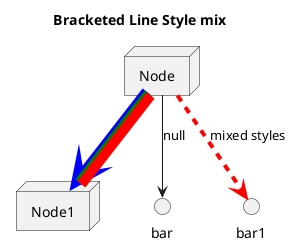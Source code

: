 @startuml
title Bracketed Line Style mix
node Node
node Node1
Node --> bar : null
Node -[dashed,#red,thickness=4]-> bar1 : mixed styles
Node -[#blue;#green;#red,thickness=10]-> Node1
@enduml